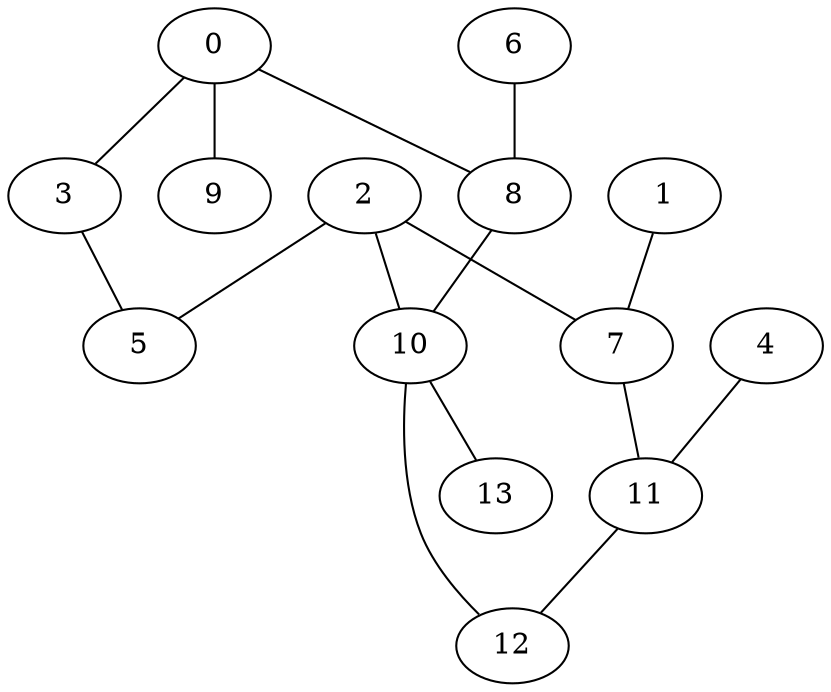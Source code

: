 graph "sampletest150-mod5_image14.bmp" {
	0	 [type=intersection,
		x=139,
		y=273];
	3	 [type=corner,
		x=159,
		y=256];
	0 -- 3	 [angle0="-.70",
		frequency=1,
		type0=line];
	8	 [type=intersection,
		x=214,
		y=298];
	0 -- 8	 [angle0=".32",
		frequency=1,
		type0=line];
	9	 [type=endpoint,
		x=68,
		y=274];
	0 -- 9	 [angle0="-.01",
		frequency=1,
		type0=line];
	1	 [type=endpoint,
		x=352,
		y=135];
	7	 [type=intersection,
		x=303,
		y=201];
	1 -- 7	 [angle0="-.93",
		frequency=1,
		type0=line];
	2	 [type=intersection,
		x=306,
		y=215];
	5	 [type=corner,
		x=245,
		y=194];
	2 -- 5	 [angle0=".33",
		frequency=1,
		type0=line];
	2 -- 7	 [angle0="1.36",
		frequency=1,
		type0=line];
	10	 [type=intersection,
		x=209,
		y=298];
	2 -- 10	 [angle0="-.71",
		frequency=1,
		type0=line];
	3 -- 5	 [angle0="-.62",
		frequency=1,
		type0=line];
	4	 [type=endpoint,
		x=458,
		y=261];
	11	 [type=intersection,
		x=390,
		y=260];
	4 -- 11	 [angle0=".01",
		frequency=1,
		type0=line];
	6	 [type=endpoint,
		x=145,
		y=377];
	6 -- 8	 [angle0="-.85",
		frequency=1,
		type0=line];
	7 -- 11	 [angle0=".60",
		frequency=1,
		type0=line];
	8 -- 10	 [angle0=".00",
		frequency=1,
		type0=line];
	12	 [type=corner,
		x=248,
		y=334];
	10 -- 12	 [angle0=".75",
		frequency=1,
		type0=line];
	13	 [type=endpoint,
		x=262,
		y=334];
	10 -- 13	 [angle0=".60",
		frequency=1,
		type0=line];
	11 -- 12	 [angle0="-.48",
		frequency=1,
		type0=line];
}
